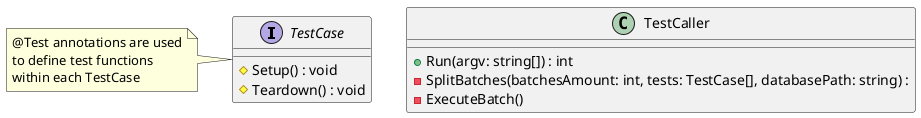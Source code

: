 @startuml Framework class diagram
interface TestCase {
    # Setup() : void
    # Teardown() : void
}
note left
    @Test annotations are used
    to define test functions
    within each TestCase
end note

class TestCaller {
    + Run(argv: string[]) : int
    - SplitBatches(batchesAmount: int, tests: TestCase[], databasePath: string) : 
    - ExecuteBatch()
}


@enduml